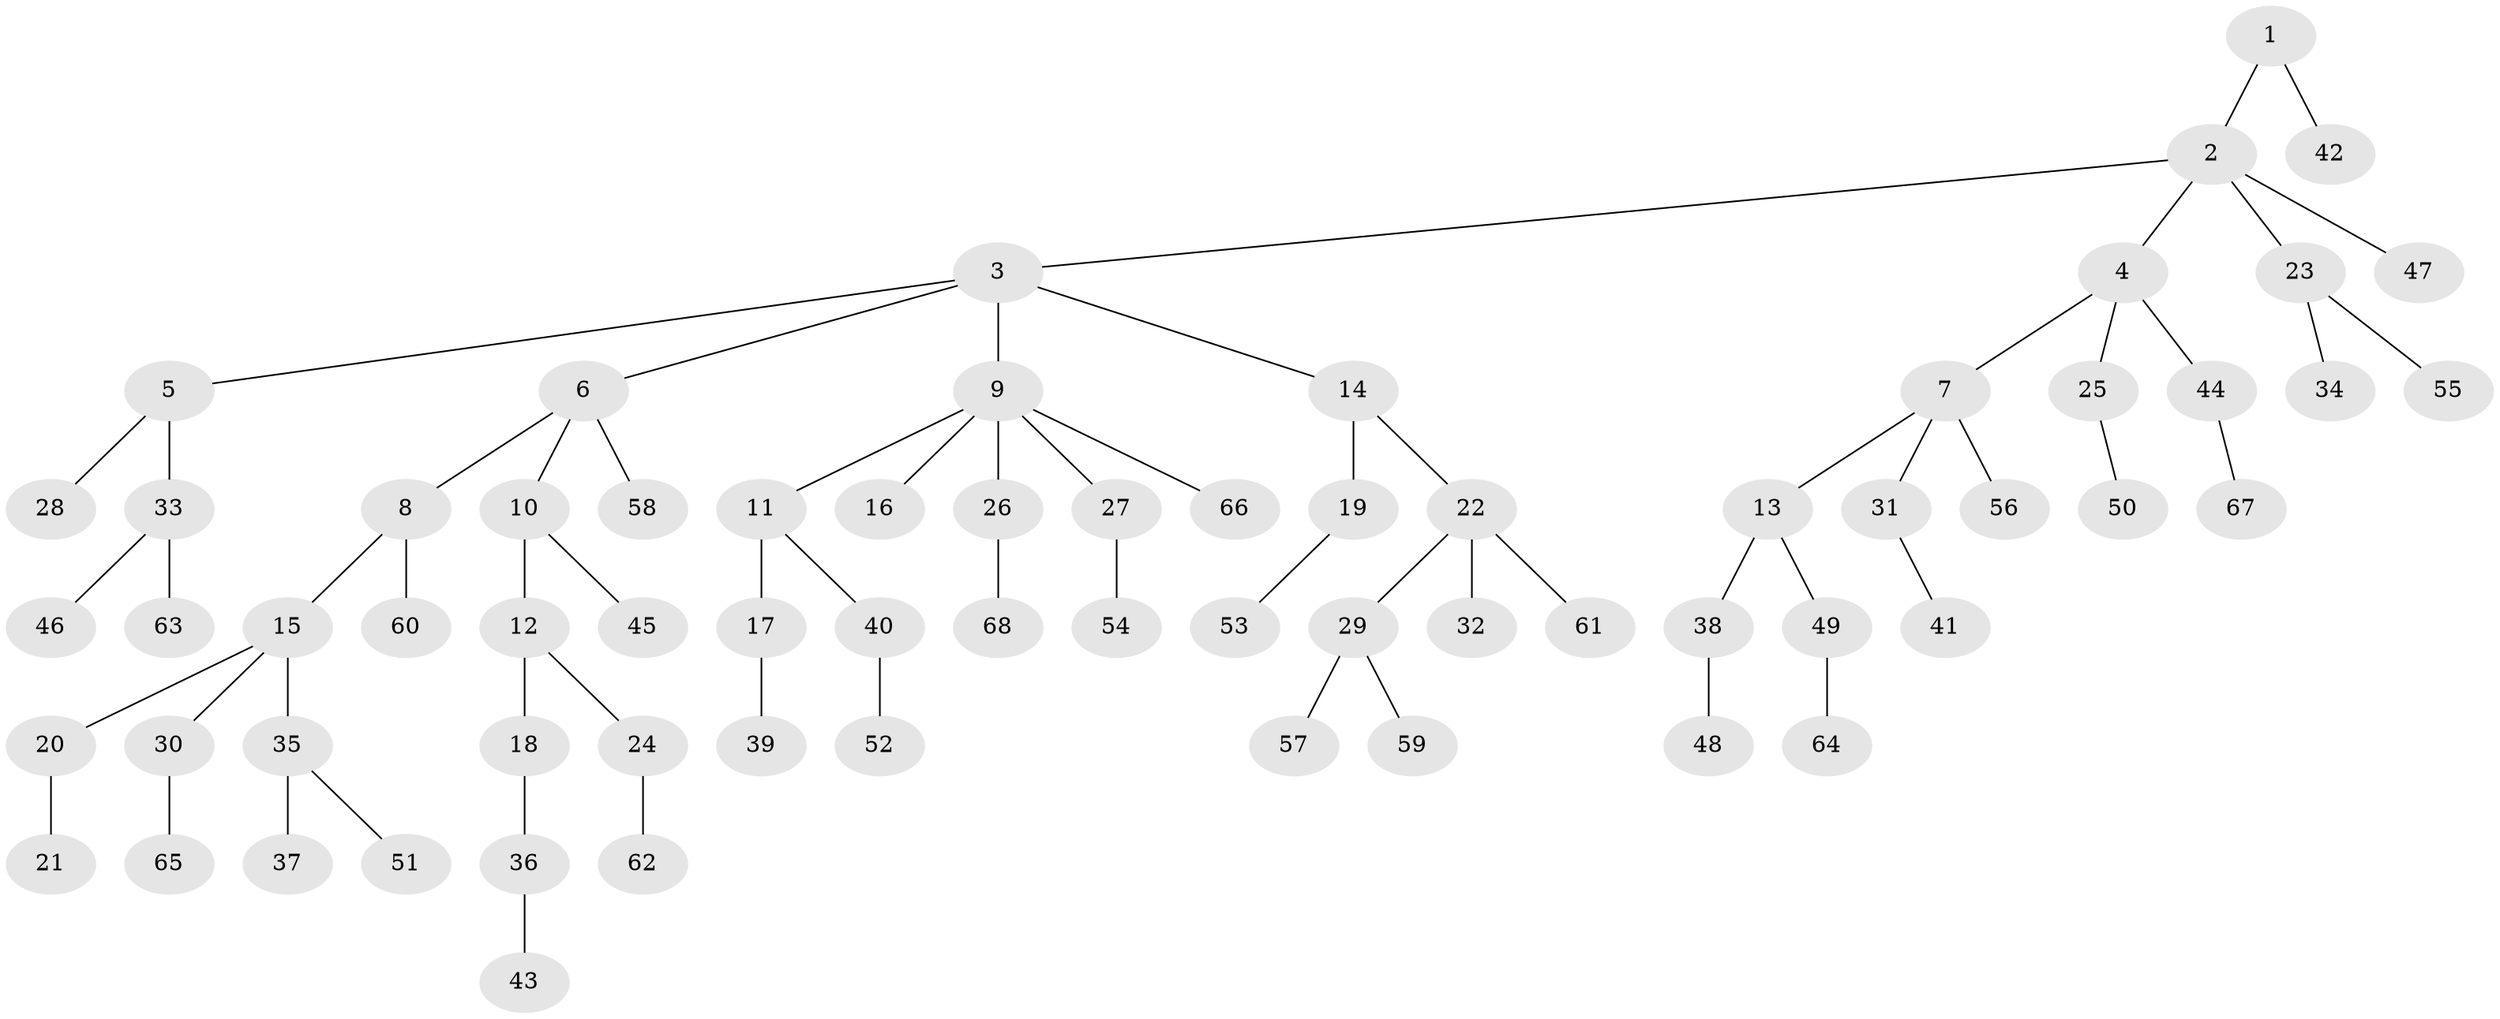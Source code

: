 // Generated by graph-tools (version 1.1) at 2025/26/03/09/25 03:26:27]
// undirected, 68 vertices, 67 edges
graph export_dot {
graph [start="1"]
  node [color=gray90,style=filled];
  1;
  2;
  3;
  4;
  5;
  6;
  7;
  8;
  9;
  10;
  11;
  12;
  13;
  14;
  15;
  16;
  17;
  18;
  19;
  20;
  21;
  22;
  23;
  24;
  25;
  26;
  27;
  28;
  29;
  30;
  31;
  32;
  33;
  34;
  35;
  36;
  37;
  38;
  39;
  40;
  41;
  42;
  43;
  44;
  45;
  46;
  47;
  48;
  49;
  50;
  51;
  52;
  53;
  54;
  55;
  56;
  57;
  58;
  59;
  60;
  61;
  62;
  63;
  64;
  65;
  66;
  67;
  68;
  1 -- 2;
  1 -- 42;
  2 -- 3;
  2 -- 4;
  2 -- 23;
  2 -- 47;
  3 -- 5;
  3 -- 6;
  3 -- 9;
  3 -- 14;
  4 -- 7;
  4 -- 25;
  4 -- 44;
  5 -- 28;
  5 -- 33;
  6 -- 8;
  6 -- 10;
  6 -- 58;
  7 -- 13;
  7 -- 31;
  7 -- 56;
  8 -- 15;
  8 -- 60;
  9 -- 11;
  9 -- 16;
  9 -- 26;
  9 -- 27;
  9 -- 66;
  10 -- 12;
  10 -- 45;
  11 -- 17;
  11 -- 40;
  12 -- 18;
  12 -- 24;
  13 -- 38;
  13 -- 49;
  14 -- 19;
  14 -- 22;
  15 -- 20;
  15 -- 30;
  15 -- 35;
  17 -- 39;
  18 -- 36;
  19 -- 53;
  20 -- 21;
  22 -- 29;
  22 -- 32;
  22 -- 61;
  23 -- 34;
  23 -- 55;
  24 -- 62;
  25 -- 50;
  26 -- 68;
  27 -- 54;
  29 -- 57;
  29 -- 59;
  30 -- 65;
  31 -- 41;
  33 -- 46;
  33 -- 63;
  35 -- 37;
  35 -- 51;
  36 -- 43;
  38 -- 48;
  40 -- 52;
  44 -- 67;
  49 -- 64;
}

